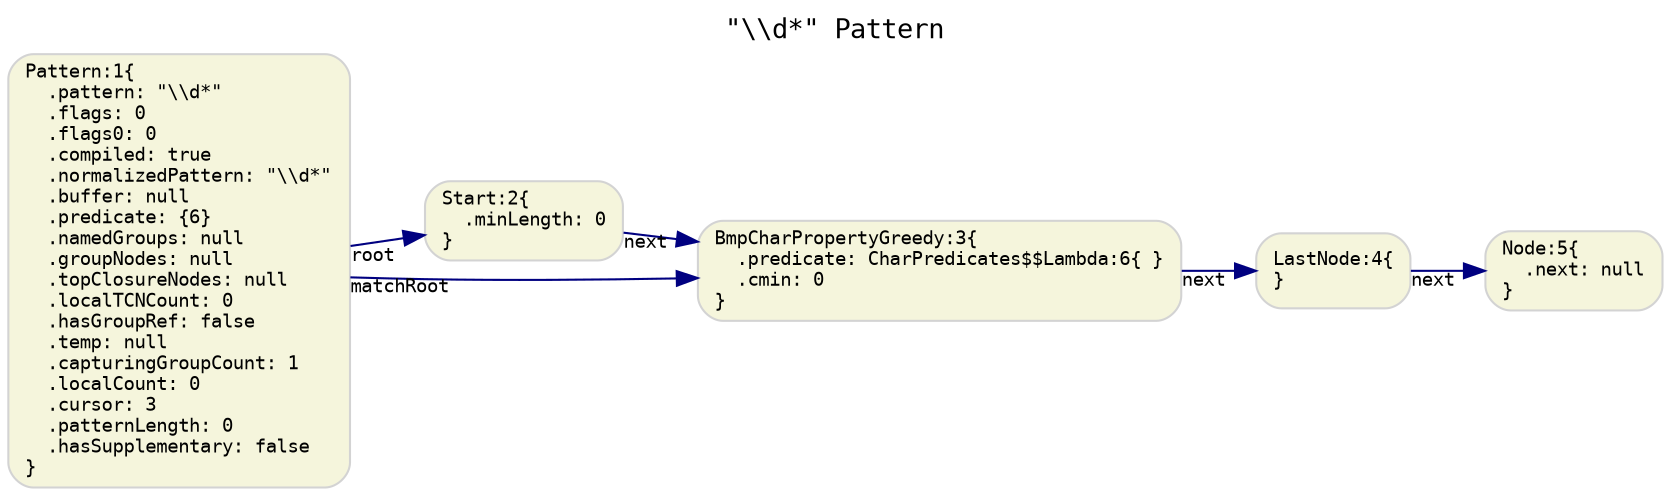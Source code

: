 digraph G {
  rankdir=LR;
  labelloc="t";
  label="\"\\\\d*\" Pattern\l";
  graph [fontname="Monospace", fontsize="13"]

  // default nodes
  node [fontname="Monospace", fontsize="9", shape="box", style="rounded,filled", color="LightGray", fillcolor="Beige"]
  1[ label="Pattern:1\{\l  .pattern: \"\\\\d*\"\l  .flags: 0\l  .flags0: 0\l  .compiled: true\l  .normalizedPattern: \"\\\\d*\"\l  .buffer: null\l  .predicate: \{6\}\l  .namedGroups: null\l  .groupNodes: null\l  .topClosureNodes: null\l  .localTCNCount: 0\l  .hasGroupRef: false\l  .temp: null\l  .capturingGroupCount: 1\l  .localCount: 0\l  .cursor: 3\l  .patternLength: 0\l  .hasSupplementary: false\l\}\l" ]
  2[ label="Start:2\{\l  .minLength: 0\l\}\l" ]
  3[ label="BmpCharPropertyGreedy:3\{\l  .predicate: CharPredicates$$Lambda:6\{ \}\l  .cmin: 0\l\}\l" ]
  4[ label="LastNode:4\{\l\}\l" ]
  5[ label="Node:5\{\l  .next: null\l\}\l" ]

  // default edges
  edge [fontname="Monospace", fontsize="9", color="Navy"]
  4 -> 5 [ label="",  taillabel="next" ]
  3 -> 4 [ label="",  taillabel="next" ]
  2 -> 3 [ label="",  taillabel="next" ]
  1 -> 2 [ label="",  taillabel="root" ]
  1 -> 3 [ label="",  taillabel="matchRoot" ]
}

